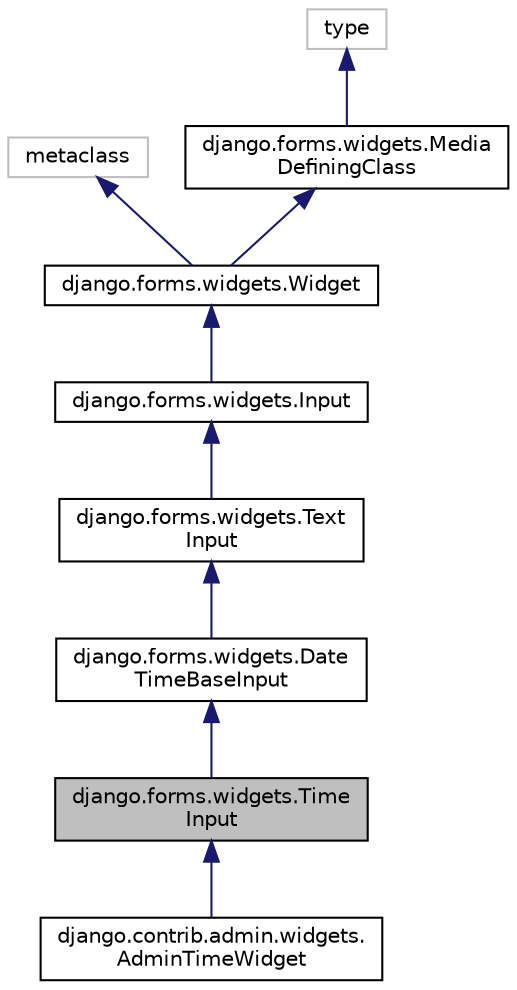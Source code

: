 digraph "django.forms.widgets.TimeInput"
{
 // LATEX_PDF_SIZE
  edge [fontname="Helvetica",fontsize="10",labelfontname="Helvetica",labelfontsize="10"];
  node [fontname="Helvetica",fontsize="10",shape=record];
  Node1 [label="django.forms.widgets.Time\lInput",height=0.2,width=0.4,color="black", fillcolor="grey75", style="filled", fontcolor="black",tooltip=" "];
  Node2 -> Node1 [dir="back",color="midnightblue",fontsize="10",style="solid",fontname="Helvetica"];
  Node2 [label="django.forms.widgets.Date\lTimeBaseInput",height=0.2,width=0.4,color="black", fillcolor="white", style="filled",URL="$classdjango_1_1forms_1_1widgets_1_1_date_time_base_input.html",tooltip=" "];
  Node3 -> Node2 [dir="back",color="midnightblue",fontsize="10",style="solid",fontname="Helvetica"];
  Node3 [label="django.forms.widgets.Text\lInput",height=0.2,width=0.4,color="black", fillcolor="white", style="filled",URL="$classdjango_1_1forms_1_1widgets_1_1_text_input.html",tooltip=" "];
  Node4 -> Node3 [dir="back",color="midnightblue",fontsize="10",style="solid",fontname="Helvetica"];
  Node4 [label="django.forms.widgets.Input",height=0.2,width=0.4,color="black", fillcolor="white", style="filled",URL="$classdjango_1_1forms_1_1widgets_1_1_input.html",tooltip=" "];
  Node5 -> Node4 [dir="back",color="midnightblue",fontsize="10",style="solid",fontname="Helvetica"];
  Node5 [label="django.forms.widgets.Widget",height=0.2,width=0.4,color="black", fillcolor="white", style="filled",URL="$classdjango_1_1forms_1_1widgets_1_1_widget.html",tooltip=" "];
  Node6 -> Node5 [dir="back",color="midnightblue",fontsize="10",style="solid",fontname="Helvetica"];
  Node6 [label="metaclass",height=0.2,width=0.4,color="grey75", fillcolor="white", style="filled",tooltip=" "];
  Node7 -> Node5 [dir="back",color="midnightblue",fontsize="10",style="solid",fontname="Helvetica"];
  Node7 [label="django.forms.widgets.Media\lDefiningClass",height=0.2,width=0.4,color="black", fillcolor="white", style="filled",URL="$classdjango_1_1forms_1_1widgets_1_1_media_defining_class.html",tooltip=" "];
  Node8 -> Node7 [dir="back",color="midnightblue",fontsize="10",style="solid",fontname="Helvetica"];
  Node8 [label="type",height=0.2,width=0.4,color="grey75", fillcolor="white", style="filled",tooltip=" "];
  Node1 -> Node9 [dir="back",color="midnightblue",fontsize="10",style="solid",fontname="Helvetica"];
  Node9 [label="django.contrib.admin.widgets.\lAdminTimeWidget",height=0.2,width=0.4,color="black", fillcolor="white", style="filled",URL="$classdjango_1_1contrib_1_1admin_1_1widgets_1_1_admin_time_widget.html",tooltip=" "];
}

